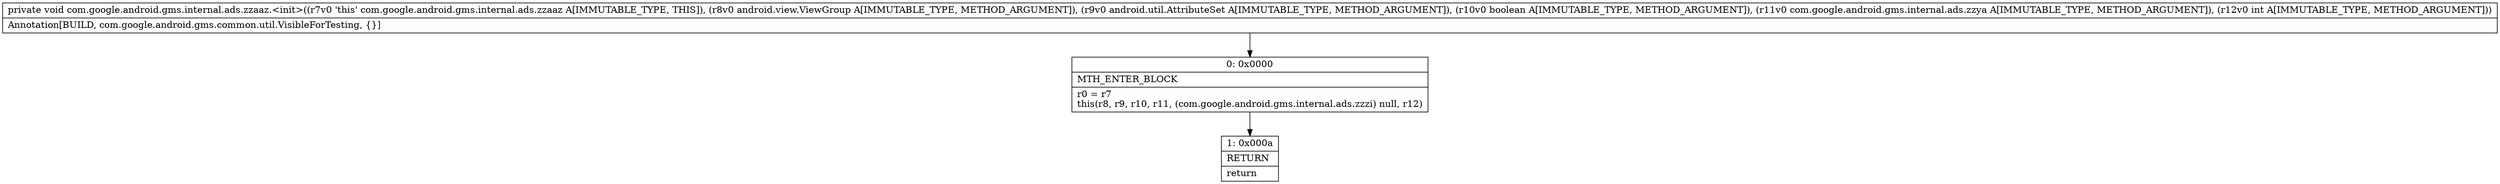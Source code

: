 digraph "CFG forcom.google.android.gms.internal.ads.zzaaz.\<init\>(Landroid\/view\/ViewGroup;Landroid\/util\/AttributeSet;ZLcom\/google\/android\/gms\/internal\/ads\/zzya;I)V" {
Node_0 [shape=record,label="{0\:\ 0x0000|MTH_ENTER_BLOCK\l|r0 = r7\lthis(r8, r9, r10, r11, (com.google.android.gms.internal.ads.zzzi) null, r12)\l}"];
Node_1 [shape=record,label="{1\:\ 0x000a|RETURN\l|return\l}"];
MethodNode[shape=record,label="{private void com.google.android.gms.internal.ads.zzaaz.\<init\>((r7v0 'this' com.google.android.gms.internal.ads.zzaaz A[IMMUTABLE_TYPE, THIS]), (r8v0 android.view.ViewGroup A[IMMUTABLE_TYPE, METHOD_ARGUMENT]), (r9v0 android.util.AttributeSet A[IMMUTABLE_TYPE, METHOD_ARGUMENT]), (r10v0 boolean A[IMMUTABLE_TYPE, METHOD_ARGUMENT]), (r11v0 com.google.android.gms.internal.ads.zzya A[IMMUTABLE_TYPE, METHOD_ARGUMENT]), (r12v0 int A[IMMUTABLE_TYPE, METHOD_ARGUMENT]))  | Annotation[BUILD, com.google.android.gms.common.util.VisibleForTesting, \{\}]\l}"];
MethodNode -> Node_0;
Node_0 -> Node_1;
}

